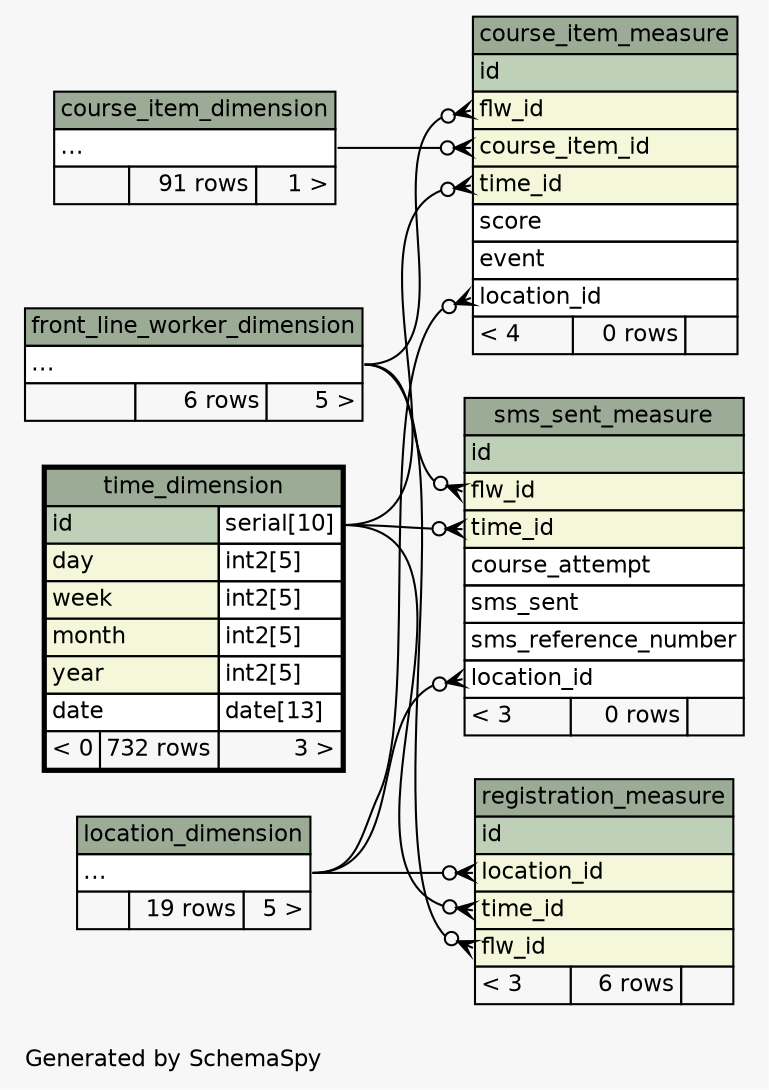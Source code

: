 // dot 2.26.3 on Linux 2.6.38-11-generic-pae
// SchemaSpy rev 590
digraph "twoDegreesRelationshipsDiagram" {
  graph [
    rankdir="RL"
    bgcolor="#f7f7f7"
    label="\nGenerated by SchemaSpy"
    labeljust="l"
    nodesep="0.18"
    ranksep="0.46"
    fontname="Helvetica"
    fontsize="11"
  ];
  node [
    fontname="Helvetica"
    fontsize="11"
    shape="plaintext"
  ];
  edge [
    arrowsize="0.8"
  ];
  "course_item_measure":"course_item_id":w -> "course_item_dimension":"elipses":e [arrowhead=none dir=back arrowtail=crowodot];
  "course_item_measure":"flw_id":w -> "front_line_worker_dimension":"elipses":e [arrowhead=none dir=back arrowtail=crowodot];
  "course_item_measure":"location_id":w -> "location_dimension":"elipses":e [arrowhead=none dir=back arrowtail=crowodot];
  "course_item_measure":"time_id":w -> "time_dimension":"id.type":e [arrowhead=none dir=back arrowtail=crowodot];
  "registration_measure":"flw_id":w -> "front_line_worker_dimension":"elipses":e [arrowhead=none dir=back arrowtail=crowodot];
  "registration_measure":"location_id":w -> "location_dimension":"elipses":e [arrowhead=none dir=back arrowtail=crowodot];
  "registration_measure":"time_id":w -> "time_dimension":"id.type":e [arrowhead=none dir=back arrowtail=crowodot];
  "sms_sent_measure":"flw_id":w -> "front_line_worker_dimension":"elipses":e [arrowhead=none dir=back arrowtail=crowodot];
  "sms_sent_measure":"location_id":w -> "location_dimension":"elipses":e [arrowhead=none dir=back arrowtail=crowodot];
  "sms_sent_measure":"time_id":w -> "time_dimension":"id.type":e [arrowhead=none dir=back arrowtail=crowodot];
  "course_item_dimension" [
    label=<
    <TABLE BORDER="0" CELLBORDER="1" CELLSPACING="0" BGCOLOR="#ffffff">
      <TR><TD COLSPAN="3" BGCOLOR="#9bab96" ALIGN="CENTER">course_item_dimension</TD></TR>
      <TR><TD PORT="elipses" COLSPAN="3" ALIGN="LEFT">...</TD></TR>
      <TR><TD ALIGN="LEFT" BGCOLOR="#f7f7f7">  </TD><TD ALIGN="RIGHT" BGCOLOR="#f7f7f7">91 rows</TD><TD ALIGN="RIGHT" BGCOLOR="#f7f7f7">1 &gt;</TD></TR>
    </TABLE>>
    URL="course_item_dimension.html"
    tooltip="course_item_dimension"
  ];
  "course_item_measure" [
    label=<
    <TABLE BORDER="0" CELLBORDER="1" CELLSPACING="0" BGCOLOR="#ffffff">
      <TR><TD COLSPAN="3" BGCOLOR="#9bab96" ALIGN="CENTER">course_item_measure</TD></TR>
      <TR><TD PORT="id" COLSPAN="3" BGCOLOR="#bed1b8" ALIGN="LEFT">id</TD></TR>
      <TR><TD PORT="flw_id" COLSPAN="3" BGCOLOR="#f4f7da" ALIGN="LEFT">flw_id</TD></TR>
      <TR><TD PORT="course_item_id" COLSPAN="3" BGCOLOR="#f4f7da" ALIGN="LEFT">course_item_id</TD></TR>
      <TR><TD PORT="time_id" COLSPAN="3" BGCOLOR="#f4f7da" ALIGN="LEFT">time_id</TD></TR>
      <TR><TD PORT="score" COLSPAN="3" ALIGN="LEFT">score</TD></TR>
      <TR><TD PORT="event" COLSPAN="3" ALIGN="LEFT">event</TD></TR>
      <TR><TD PORT="location_id" COLSPAN="3" ALIGN="LEFT">location_id</TD></TR>
      <TR><TD ALIGN="LEFT" BGCOLOR="#f7f7f7">&lt; 4</TD><TD ALIGN="RIGHT" BGCOLOR="#f7f7f7">0 rows</TD><TD ALIGN="RIGHT" BGCOLOR="#f7f7f7">  </TD></TR>
    </TABLE>>
    URL="course_item_measure.html"
    tooltip="course_item_measure"
  ];
  "front_line_worker_dimension" [
    label=<
    <TABLE BORDER="0" CELLBORDER="1" CELLSPACING="0" BGCOLOR="#ffffff">
      <TR><TD COLSPAN="3" BGCOLOR="#9bab96" ALIGN="CENTER">front_line_worker_dimension</TD></TR>
      <TR><TD PORT="elipses" COLSPAN="3" ALIGN="LEFT">...</TD></TR>
      <TR><TD ALIGN="LEFT" BGCOLOR="#f7f7f7">  </TD><TD ALIGN="RIGHT" BGCOLOR="#f7f7f7">6 rows</TD><TD ALIGN="RIGHT" BGCOLOR="#f7f7f7">5 &gt;</TD></TR>
    </TABLE>>
    URL="front_line_worker_dimension.html"
    tooltip="front_line_worker_dimension"
  ];
  "location_dimension" [
    label=<
    <TABLE BORDER="0" CELLBORDER="1" CELLSPACING="0" BGCOLOR="#ffffff">
      <TR><TD COLSPAN="3" BGCOLOR="#9bab96" ALIGN="CENTER">location_dimension</TD></TR>
      <TR><TD PORT="elipses" COLSPAN="3" ALIGN="LEFT">...</TD></TR>
      <TR><TD ALIGN="LEFT" BGCOLOR="#f7f7f7">  </TD><TD ALIGN="RIGHT" BGCOLOR="#f7f7f7">19 rows</TD><TD ALIGN="RIGHT" BGCOLOR="#f7f7f7">5 &gt;</TD></TR>
    </TABLE>>
    URL="location_dimension.html"
    tooltip="location_dimension"
  ];
  "registration_measure" [
    label=<
    <TABLE BORDER="0" CELLBORDER="1" CELLSPACING="0" BGCOLOR="#ffffff">
      <TR><TD COLSPAN="3" BGCOLOR="#9bab96" ALIGN="CENTER">registration_measure</TD></TR>
      <TR><TD PORT="id" COLSPAN="3" BGCOLOR="#bed1b8" ALIGN="LEFT">id</TD></TR>
      <TR><TD PORT="location_id" COLSPAN="3" BGCOLOR="#f4f7da" ALIGN="LEFT">location_id</TD></TR>
      <TR><TD PORT="time_id" COLSPAN="3" BGCOLOR="#f4f7da" ALIGN="LEFT">time_id</TD></TR>
      <TR><TD PORT="flw_id" COLSPAN="3" BGCOLOR="#f4f7da" ALIGN="LEFT">flw_id</TD></TR>
      <TR><TD ALIGN="LEFT" BGCOLOR="#f7f7f7">&lt; 3</TD><TD ALIGN="RIGHT" BGCOLOR="#f7f7f7">6 rows</TD><TD ALIGN="RIGHT" BGCOLOR="#f7f7f7">  </TD></TR>
    </TABLE>>
    URL="registration_measure.html"
    tooltip="registration_measure"
  ];
  "sms_sent_measure" [
    label=<
    <TABLE BORDER="0" CELLBORDER="1" CELLSPACING="0" BGCOLOR="#ffffff">
      <TR><TD COLSPAN="3" BGCOLOR="#9bab96" ALIGN="CENTER">sms_sent_measure</TD></TR>
      <TR><TD PORT="id" COLSPAN="3" BGCOLOR="#bed1b8" ALIGN="LEFT">id</TD></TR>
      <TR><TD PORT="flw_id" COLSPAN="3" BGCOLOR="#f4f7da" ALIGN="LEFT">flw_id</TD></TR>
      <TR><TD PORT="time_id" COLSPAN="3" BGCOLOR="#f4f7da" ALIGN="LEFT">time_id</TD></TR>
      <TR><TD PORT="course_attempt" COLSPAN="3" ALIGN="LEFT">course_attempt</TD></TR>
      <TR><TD PORT="sms_sent" COLSPAN="3" ALIGN="LEFT">sms_sent</TD></TR>
      <TR><TD PORT="sms_reference_number" COLSPAN="3" ALIGN="LEFT">sms_reference_number</TD></TR>
      <TR><TD PORT="location_id" COLSPAN="3" ALIGN="LEFT">location_id</TD></TR>
      <TR><TD ALIGN="LEFT" BGCOLOR="#f7f7f7">&lt; 3</TD><TD ALIGN="RIGHT" BGCOLOR="#f7f7f7">0 rows</TD><TD ALIGN="RIGHT" BGCOLOR="#f7f7f7">  </TD></TR>
    </TABLE>>
    URL="sms_sent_measure.html"
    tooltip="sms_sent_measure"
  ];
  "time_dimension" [
    label=<
    <TABLE BORDER="2" CELLBORDER="1" CELLSPACING="0" BGCOLOR="#ffffff">
      <TR><TD COLSPAN="3" BGCOLOR="#9bab96" ALIGN="CENTER">time_dimension</TD></TR>
      <TR><TD PORT="id" COLSPAN="2" BGCOLOR="#bed1b8" ALIGN="LEFT">id</TD><TD PORT="id.type" ALIGN="LEFT">serial[10]</TD></TR>
      <TR><TD PORT="day" COLSPAN="2" BGCOLOR="#f4f7da" ALIGN="LEFT">day</TD><TD PORT="day.type" ALIGN="LEFT">int2[5]</TD></TR>
      <TR><TD PORT="week" COLSPAN="2" BGCOLOR="#f4f7da" ALIGN="LEFT">week</TD><TD PORT="week.type" ALIGN="LEFT">int2[5]</TD></TR>
      <TR><TD PORT="month" COLSPAN="2" BGCOLOR="#f4f7da" ALIGN="LEFT">month</TD><TD PORT="month.type" ALIGN="LEFT">int2[5]</TD></TR>
      <TR><TD PORT="year" COLSPAN="2" BGCOLOR="#f4f7da" ALIGN="LEFT">year</TD><TD PORT="year.type" ALIGN="LEFT">int2[5]</TD></TR>
      <TR><TD PORT="date" COLSPAN="2" ALIGN="LEFT">date</TD><TD PORT="date.type" ALIGN="LEFT">date[13]</TD></TR>
      <TR><TD ALIGN="LEFT" BGCOLOR="#f7f7f7">&lt; 0</TD><TD ALIGN="RIGHT" BGCOLOR="#f7f7f7">732 rows</TD><TD ALIGN="RIGHT" BGCOLOR="#f7f7f7">3 &gt;</TD></TR>
    </TABLE>>
    URL="time_dimension.html"
    tooltip="time_dimension"
  ];
}
